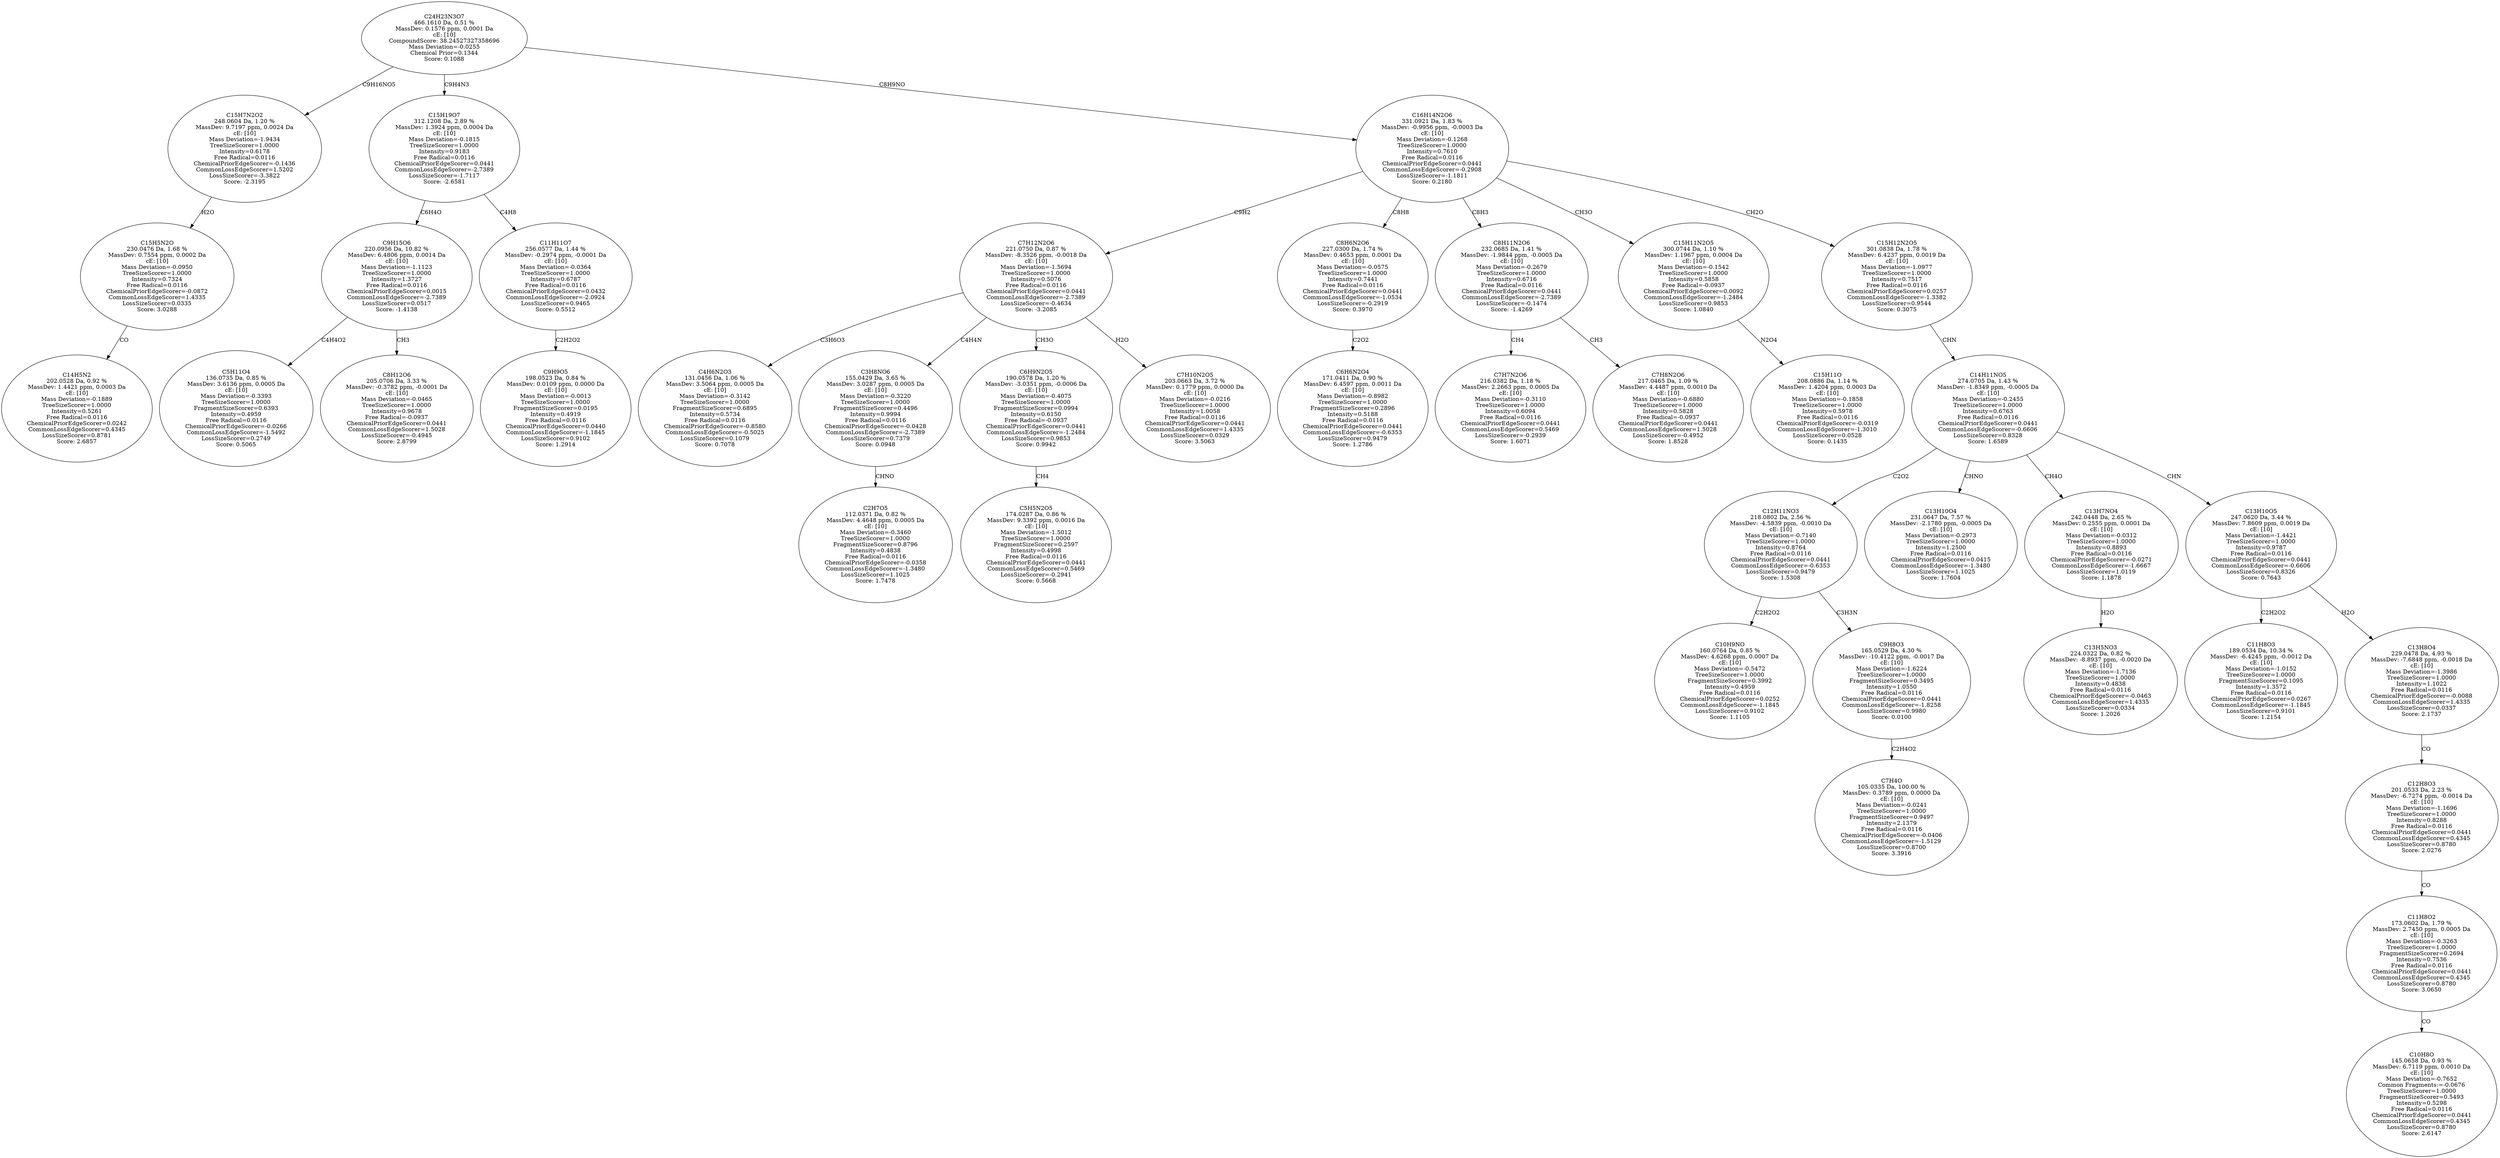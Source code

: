 strict digraph {
v1 [label="C14H5N2\n202.0528 Da, 0.92 %\nMassDev: 1.4421 ppm, 0.0003 Da\ncE: [10]\nMass Deviation=-0.1889\nTreeSizeScorer=1.0000\nIntensity=0.5261\nFree Radical=0.0116\nChemicalPriorEdgeScorer=0.0242\nCommonLossEdgeScorer=0.4345\nLossSizeScorer=0.8781\nScore: 2.6857"];
v2 [label="C15H5N2O\n230.0476 Da, 1.68 %\nMassDev: 0.7554 ppm, 0.0002 Da\ncE: [10]\nMass Deviation=-0.0950\nTreeSizeScorer=1.0000\nIntensity=0.7324\nFree Radical=0.0116\nChemicalPriorEdgeScorer=-0.0872\nCommonLossEdgeScorer=1.4335\nLossSizeScorer=0.0335\nScore: 3.0288"];
v3 [label="C15H7N2O2\n248.0604 Da, 1.20 %\nMassDev: 9.7197 ppm, 0.0024 Da\ncE: [10]\nMass Deviation=-1.9434\nTreeSizeScorer=1.0000\nIntensity=0.6178\nFree Radical=0.0116\nChemicalPriorEdgeScorer=-0.1436\nCommonLossEdgeScorer=1.5202\nLossSizeScorer=-3.3822\nScore: -2.3195"];
v4 [label="C5H11O4\n136.0735 Da, 0.85 %\nMassDev: 3.6136 ppm, 0.0005 Da\ncE: [10]\nMass Deviation=-0.3393\nTreeSizeScorer=1.0000\nFragmentSizeScorer=0.6393\nIntensity=0.4959\nFree Radical=0.0116\nChemicalPriorEdgeScorer=-0.0266\nCommonLossEdgeScorer=-1.5492\nLossSizeScorer=0.2749\nScore: 0.5065"];
v5 [label="C8H12O6\n205.0706 Da, 3.33 %\nMassDev: -0.3782 ppm, -0.0001 Da\ncE: [10]\nMass Deviation=-0.0465\nTreeSizeScorer=1.0000\nIntensity=0.9678\nFree Radical=-0.0937\nChemicalPriorEdgeScorer=0.0441\nCommonLossEdgeScorer=1.5028\nLossSizeScorer=-0.4945\nScore: 2.8799"];
v6 [label="C9H15O6\n220.0956 Da, 10.82 %\nMassDev: 6.4806 ppm, 0.0014 Da\ncE: [10]\nMass Deviation=-1.1123\nTreeSizeScorer=1.0000\nIntensity=1.3727\nFree Radical=0.0116\nChemicalPriorEdgeScorer=0.0015\nCommonLossEdgeScorer=-2.7389\nLossSizeScorer=0.0517\nScore: -1.4138"];
v7 [label="C9H9O5\n198.0523 Da, 0.84 %\nMassDev: 0.0109 ppm, 0.0000 Da\ncE: [10]\nMass Deviation=-0.0013\nTreeSizeScorer=1.0000\nFragmentSizeScorer=0.0195\nIntensity=0.4919\nFree Radical=0.0116\nChemicalPriorEdgeScorer=0.0440\nCommonLossEdgeScorer=-1.1845\nLossSizeScorer=0.9102\nScore: 1.2914"];
v8 [label="C11H11O7\n256.0577 Da, 1.44 %\nMassDev: -0.2974 ppm, -0.0001 Da\ncE: [10]\nMass Deviation=-0.0364\nTreeSizeScorer=1.0000\nIntensity=0.6787\nFree Radical=0.0116\nChemicalPriorEdgeScorer=0.0432\nCommonLossEdgeScorer=-2.0924\nLossSizeScorer=0.9465\nScore: 0.5512"];
v9 [label="C15H19O7\n312.1208 Da, 2.89 %\nMassDev: 1.3924 ppm, 0.0004 Da\ncE: [10]\nMass Deviation=-0.1815\nTreeSizeScorer=1.0000\nIntensity=0.9183\nFree Radical=0.0116\nChemicalPriorEdgeScorer=0.0441\nCommonLossEdgeScorer=-2.7389\nLossSizeScorer=-1.7117\nScore: -2.6581"];
v10 [label="C4H6N2O3\n131.0456 Da, 1.06 %\nMassDev: 3.5064 ppm, 0.0005 Da\ncE: [10]\nMass Deviation=-0.3142\nTreeSizeScorer=1.0000\nFragmentSizeScorer=0.6895\nIntensity=0.5734\nFree Radical=0.0116\nChemicalPriorEdgeScorer=-0.8580\nCommonLossEdgeScorer=-0.5025\nLossSizeScorer=0.1079\nScore: 0.7078"];
v11 [label="C2H7O5\n112.0371 Da, 0.82 %\nMassDev: 4.4648 ppm, 0.0005 Da\ncE: [10]\nMass Deviation=-0.3460\nTreeSizeScorer=1.0000\nFragmentSizeScorer=0.8796\nIntensity=0.4838\nFree Radical=0.0116\nChemicalPriorEdgeScorer=-0.0358\nCommonLossEdgeScorer=-1.3480\nLossSizeScorer=1.1025\nScore: 1.7478"];
v12 [label="C3H8NO6\n155.0429 Da, 3.65 %\nMassDev: 3.0287 ppm, 0.0005 Da\ncE: [10]\nMass Deviation=-0.3220\nTreeSizeScorer=1.0000\nFragmentSizeScorer=0.4496\nIntensity=0.9994\nFree Radical=0.0116\nChemicalPriorEdgeScorer=-0.0428\nCommonLossEdgeScorer=-2.7389\nLossSizeScorer=0.7379\nScore: 0.0948"];
v13 [label="C5H5N2O5\n174.0287 Da, 0.86 %\nMassDev: 9.3392 ppm, 0.0016 Da\ncE: [10]\nMass Deviation=-1.5012\nTreeSizeScorer=1.0000\nFragmentSizeScorer=0.2597\nIntensity=0.4998\nFree Radical=0.0116\nChemicalPriorEdgeScorer=0.0441\nCommonLossEdgeScorer=0.5469\nLossSizeScorer=-0.2941\nScore: 0.5668"];
v14 [label="C6H9N2O5\n190.0578 Da, 1.20 %\nMassDev: -3.0351 ppm, -0.0006 Da\ncE: [10]\nMass Deviation=-0.4075\nTreeSizeScorer=1.0000\nFragmentSizeScorer=0.0994\nIntensity=0.6150\nFree Radical=-0.0937\nChemicalPriorEdgeScorer=0.0441\nCommonLossEdgeScorer=-1.2484\nLossSizeScorer=0.9853\nScore: 0.9942"];
v15 [label="C7H10N2O5\n203.0663 Da, 3.72 %\nMassDev: 0.1779 ppm, 0.0000 Da\ncE: [10]\nMass Deviation=-0.0216\nTreeSizeScorer=1.0000\nIntensity=1.0058\nFree Radical=0.0116\nChemicalPriorEdgeScorer=0.0441\nCommonLossEdgeScorer=1.4335\nLossSizeScorer=0.0329\nScore: 3.5063"];
v16 [label="C7H12N2O6\n221.0750 Da, 0.87 %\nMassDev: -8.3526 ppm, -0.0018 Da\ncE: [10]\nMass Deviation=-1.5694\nTreeSizeScorer=1.0000\nIntensity=0.5076\nFree Radical=0.0116\nChemicalPriorEdgeScorer=0.0441\nCommonLossEdgeScorer=-2.7389\nLossSizeScorer=-0.4634\nScore: -3.2085"];
v17 [label="C6H6N2O4\n171.0411 Da, 0.90 %\nMassDev: 6.4597 ppm, 0.0011 Da\ncE: [10]\nMass Deviation=-0.8982\nTreeSizeScorer=1.0000\nFragmentSizeScorer=0.2896\nIntensity=0.5188\nFree Radical=0.0116\nChemicalPriorEdgeScorer=0.0441\nCommonLossEdgeScorer=-0.6353\nLossSizeScorer=0.9479\nScore: 1.2786"];
v18 [label="C8H6N2O6\n227.0300 Da, 1.74 %\nMassDev: 0.4653 ppm, 0.0001 Da\ncE: [10]\nMass Deviation=-0.0575\nTreeSizeScorer=1.0000\nIntensity=0.7441\nFree Radical=0.0116\nChemicalPriorEdgeScorer=0.0441\nCommonLossEdgeScorer=-1.0534\nLossSizeScorer=-0.2919\nScore: 0.3970"];
v19 [label="C7H7N2O6\n216.0382 Da, 1.18 %\nMassDev: 2.2663 ppm, 0.0005 Da\ncE: [10]\nMass Deviation=-0.3110\nTreeSizeScorer=1.0000\nIntensity=0.6094\nFree Radical=0.0116\nChemicalPriorEdgeScorer=0.0441\nCommonLossEdgeScorer=0.5469\nLossSizeScorer=-0.2939\nScore: 1.6071"];
v20 [label="C7H8N2O6\n217.0465 Da, 1.09 %\nMassDev: 4.4487 ppm, 0.0010 Da\ncE: [10]\nMass Deviation=-0.6880\nTreeSizeScorer=1.0000\nIntensity=0.5828\nFree Radical=-0.0937\nChemicalPriorEdgeScorer=0.0441\nCommonLossEdgeScorer=1.5028\nLossSizeScorer=-0.4952\nScore: 1.8528"];
v21 [label="C8H11N2O6\n232.0685 Da, 1.41 %\nMassDev: -1.9844 ppm, -0.0005 Da\ncE: [10]\nMass Deviation=-0.2679\nTreeSizeScorer=1.0000\nIntensity=0.6716\nFree Radical=0.0116\nChemicalPriorEdgeScorer=0.0441\nCommonLossEdgeScorer=-2.7389\nLossSizeScorer=-0.1474\nScore: -1.4269"];
v22 [label="C15H11O\n208.0886 Da, 1.14 %\nMassDev: 1.4204 ppm, 0.0003 Da\ncE: [10]\nMass Deviation=-0.1858\nTreeSizeScorer=1.0000\nIntensity=0.5978\nFree Radical=0.0116\nChemicalPriorEdgeScorer=-0.0319\nCommonLossEdgeScorer=-1.3010\nLossSizeScorer=0.0528\nScore: 0.1435"];
v23 [label="C15H11N2O5\n300.0744 Da, 1.10 %\nMassDev: 1.1967 ppm, 0.0004 Da\ncE: [10]\nMass Deviation=-0.1542\nTreeSizeScorer=1.0000\nIntensity=0.5858\nFree Radical=-0.0937\nChemicalPriorEdgeScorer=0.0092\nCommonLossEdgeScorer=-1.2484\nLossSizeScorer=0.9853\nScore: 1.0840"];
v24 [label="C10H9NO\n160.0764 Da, 0.85 %\nMassDev: 4.6268 ppm, 0.0007 Da\ncE: [10]\nMass Deviation=-0.5472\nTreeSizeScorer=1.0000\nFragmentSizeScorer=0.3992\nIntensity=0.4959\nFree Radical=0.0116\nChemicalPriorEdgeScorer=0.0252\nCommonLossEdgeScorer=-1.1845\nLossSizeScorer=0.9102\nScore: 1.1105"];
v25 [label="C7H4O\n105.0335 Da, 100.00 %\nMassDev: 0.3789 ppm, 0.0000 Da\ncE: [10]\nMass Deviation=-0.0241\nTreeSizeScorer=1.0000\nFragmentSizeScorer=0.9497\nIntensity=2.1379\nFree Radical=0.0116\nChemicalPriorEdgeScorer=-0.0406\nCommonLossEdgeScorer=-1.5129\nLossSizeScorer=0.8700\nScore: 3.3916"];
v26 [label="C9H8O3\n165.0529 Da, 4.30 %\nMassDev: -10.4122 ppm, -0.0017 Da\ncE: [10]\nMass Deviation=-1.6224\nTreeSizeScorer=1.0000\nFragmentSizeScorer=0.3495\nIntensity=1.0550\nFree Radical=0.0116\nChemicalPriorEdgeScorer=0.0441\nCommonLossEdgeScorer=-1.8258\nLossSizeScorer=0.9980\nScore: 0.0100"];
v27 [label="C12H11NO3\n218.0802 Da, 2.56 %\nMassDev: -4.5839 ppm, -0.0010 Da\ncE: [10]\nMass Deviation=-0.7140\nTreeSizeScorer=1.0000\nIntensity=0.8764\nFree Radical=0.0116\nChemicalPriorEdgeScorer=0.0441\nCommonLossEdgeScorer=-0.6353\nLossSizeScorer=0.9479\nScore: 1.5308"];
v28 [label="C13H10O4\n231.0647 Da, 7.57 %\nMassDev: -2.1780 ppm, -0.0005 Da\ncE: [10]\nMass Deviation=-0.2973\nTreeSizeScorer=1.0000\nIntensity=1.2500\nFree Radical=0.0116\nChemicalPriorEdgeScorer=0.0415\nCommonLossEdgeScorer=-1.3480\nLossSizeScorer=1.1025\nScore: 1.7604"];
v29 [label="C13H5NO3\n224.0322 Da, 0.82 %\nMassDev: -8.8937 ppm, -0.0020 Da\ncE: [10]\nMass Deviation=-1.7136\nTreeSizeScorer=1.0000\nIntensity=0.4838\nFree Radical=0.0116\nChemicalPriorEdgeScorer=-0.0463\nCommonLossEdgeScorer=1.4335\nLossSizeScorer=0.0334\nScore: 1.2026"];
v30 [label="C13H7NO4\n242.0448 Da, 2.65 %\nMassDev: 0.2555 ppm, 0.0001 Da\ncE: [10]\nMass Deviation=-0.0312\nTreeSizeScorer=1.0000\nIntensity=0.8893\nFree Radical=0.0116\nChemicalPriorEdgeScorer=-0.0271\nCommonLossEdgeScorer=-1.6667\nLossSizeScorer=1.0119\nScore: 1.1878"];
v31 [label="C11H8O3\n189.0534 Da, 10.34 %\nMassDev: -6.4245 ppm, -0.0012 Da\ncE: [10]\nMass Deviation=-1.0152\nTreeSizeScorer=1.0000\nFragmentSizeScorer=0.1095\nIntensity=1.3572\nFree Radical=0.0116\nChemicalPriorEdgeScorer=0.0267\nCommonLossEdgeScorer=-1.1845\nLossSizeScorer=0.9101\nScore: 1.2154"];
v32 [label="C10H8O\n145.0658 Da, 0.93 %\nMassDev: 6.7119 ppm, 0.0010 Da\ncE: [10]\nMass Deviation=-0.7652\nCommon Fragments:=-0.0676\nTreeSizeScorer=1.0000\nFragmentSizeScorer=0.5493\nIntensity=0.5298\nFree Radical=0.0116\nChemicalPriorEdgeScorer=0.0441\nCommonLossEdgeScorer=0.4345\nLossSizeScorer=0.8780\nScore: 2.6147"];
v33 [label="C11H8O2\n173.0602 Da, 1.79 %\nMassDev: 2.7450 ppm, 0.0005 Da\ncE: [10]\nMass Deviation=-0.3263\nTreeSizeScorer=1.0000\nFragmentSizeScorer=0.2694\nIntensity=0.7536\nFree Radical=0.0116\nChemicalPriorEdgeScorer=0.0441\nCommonLossEdgeScorer=0.4345\nLossSizeScorer=0.8780\nScore: 3.0650"];
v34 [label="C12H8O3\n201.0533 Da, 2.23 %\nMassDev: -6.7274 ppm, -0.0014 Da\ncE: [10]\nMass Deviation=-1.1696\nTreeSizeScorer=1.0000\nIntensity=0.8288\nFree Radical=0.0116\nChemicalPriorEdgeScorer=0.0441\nCommonLossEdgeScorer=0.4345\nLossSizeScorer=0.8780\nScore: 2.0276"];
v35 [label="C13H8O4\n229.0478 Da, 4.93 %\nMassDev: -7.6848 ppm, -0.0018 Da\ncE: [10]\nMass Deviation=-1.3986\nTreeSizeScorer=1.0000\nIntensity=1.1022\nFree Radical=0.0116\nChemicalPriorEdgeScorer=-0.0088\nCommonLossEdgeScorer=1.4335\nLossSizeScorer=0.0337\nScore: 2.1737"];
v36 [label="C13H10O5\n247.0620 Da, 3.44 %\nMassDev: 7.8609 ppm, 0.0019 Da\ncE: [10]\nMass Deviation=-1.4421\nTreeSizeScorer=1.0000\nIntensity=0.9787\nFree Radical=0.0116\nChemicalPriorEdgeScorer=0.0441\nCommonLossEdgeScorer=-0.6606\nLossSizeScorer=0.8326\nScore: 0.7643"];
v37 [label="C14H11NO5\n274.0705 Da, 1.43 %\nMassDev: -1.8349 ppm, -0.0005 Da\ncE: [10]\nMass Deviation=-0.2455\nTreeSizeScorer=1.0000\nIntensity=0.6763\nFree Radical=0.0116\nChemicalPriorEdgeScorer=0.0441\nCommonLossEdgeScorer=-0.6606\nLossSizeScorer=0.8328\nScore: 1.6589"];
v38 [label="C15H12N2O5\n301.0838 Da, 1.78 %\nMassDev: 6.4237 ppm, 0.0019 Da\ncE: [10]\nMass Deviation=-1.0977\nTreeSizeScorer=1.0000\nIntensity=0.7517\nFree Radical=0.0116\nChemicalPriorEdgeScorer=0.0257\nCommonLossEdgeScorer=-1.3382\nLossSizeScorer=0.9544\nScore: 0.3075"];
v39 [label="C16H14N2O6\n331.0921 Da, 1.83 %\nMassDev: -0.9956 ppm, -0.0003 Da\ncE: [10]\nMass Deviation=-0.1268\nTreeSizeScorer=1.0000\nIntensity=0.7610\nFree Radical=0.0116\nChemicalPriorEdgeScorer=0.0441\nCommonLossEdgeScorer=-0.2908\nLossSizeScorer=-1.1811\nScore: 0.2180"];
v40 [label="C24H23N3O7\n466.1610 Da, 0.51 %\nMassDev: 0.1576 ppm, 0.0001 Da\ncE: [10]\nCompoundScore: 38.24527327358696\nMass Deviation=-0.0255\nChemical Prior=0.1344\nScore: 0.1088"];
v2 -> v1 [label="CO"];
v3 -> v2 [label="H2O"];
v40 -> v3 [label="C9H16NO5"];
v6 -> v4 [label="C4H4O2"];
v6 -> v5 [label="CH3"];
v9 -> v6 [label="C6H4O"];
v8 -> v7 [label="C2H2O2"];
v9 -> v8 [label="C4H8"];
v40 -> v9 [label="C9H4N3"];
v16 -> v10 [label="C3H6O3"];
v12 -> v11 [label="CHNO"];
v16 -> v12 [label="C4H4N"];
v14 -> v13 [label="CH4"];
v16 -> v14 [label="CH3O"];
v16 -> v15 [label="H2O"];
v39 -> v16 [label="C9H2"];
v18 -> v17 [label="C2O2"];
v39 -> v18 [label="C8H8"];
v21 -> v19 [label="CH4"];
v21 -> v20 [label="CH3"];
v39 -> v21 [label="C8H3"];
v23 -> v22 [label="N2O4"];
v39 -> v23 [label="CH3O"];
v27 -> v24 [label="C2H2O2"];
v26 -> v25 [label="C2H4O2"];
v27 -> v26 [label="C3H3N"];
v37 -> v27 [label="C2O2"];
v37 -> v28 [label="CHNO"];
v30 -> v29 [label="H2O"];
v37 -> v30 [label="CH4O"];
v36 -> v31 [label="C2H2O2"];
v33 -> v32 [label="CO"];
v34 -> v33 [label="CO"];
v35 -> v34 [label="CO"];
v36 -> v35 [label="H2O"];
v37 -> v36 [label="CHN"];
v38 -> v37 [label="CHN"];
v39 -> v38 [label="CH2O"];
v40 -> v39 [label="C8H9NO"];
}